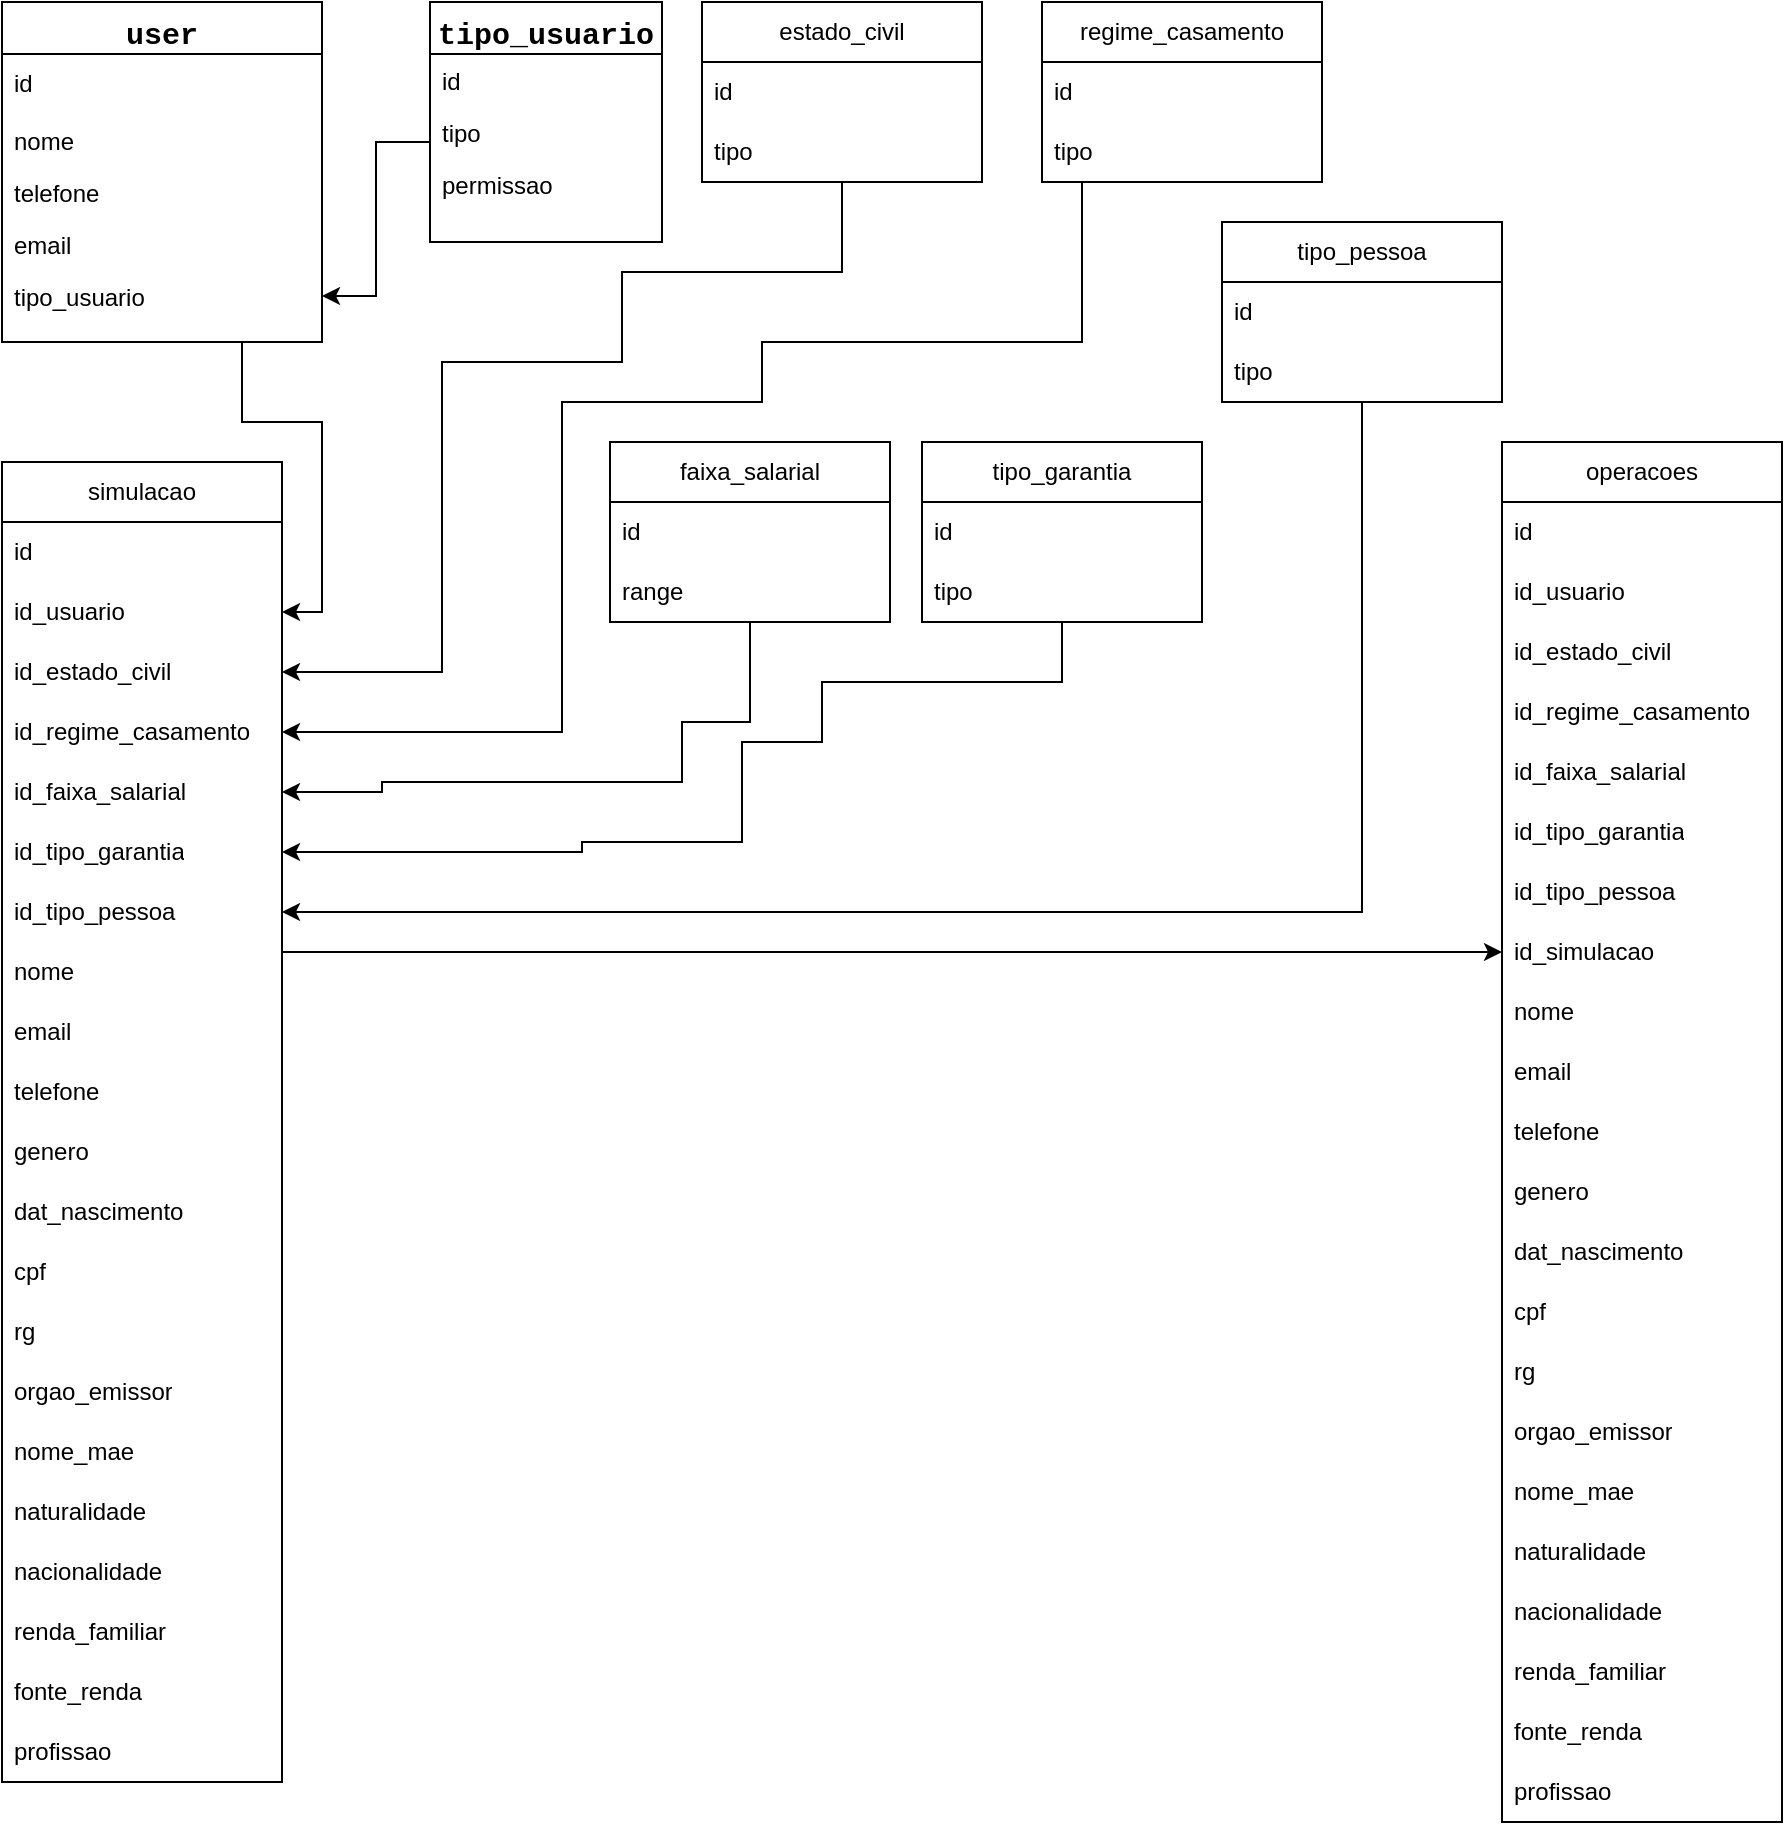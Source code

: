 <mxfile version="21.0.6" type="github">
  <diagram id="C5RBs43oDa-KdzZeNtuy" name="Page-1">
    <mxGraphModel dx="1434" dy="706" grid="1" gridSize="10" guides="1" tooltips="1" connect="1" arrows="1" fold="1" page="1" pageScale="1" pageWidth="827" pageHeight="1169" math="0" shadow="0">
      <root>
        <mxCell id="WIyWlLk6GJQsqaUBKTNV-0" />
        <mxCell id="WIyWlLk6GJQsqaUBKTNV-1" parent="WIyWlLk6GJQsqaUBKTNV-0" />
        <mxCell id="uP-eKDeiWgKVKOK1xwAD-64" value="" style="edgeStyle=orthogonalEdgeStyle;rounded=0;orthogonalLoop=1;jettySize=auto;html=1;" parent="WIyWlLk6GJQsqaUBKTNV-1" source="zkfFHV4jXpPFQw0GAbJ--0" target="uP-eKDeiWgKVKOK1xwAD-29" edge="1">
          <mxGeometry relative="1" as="geometry">
            <Array as="points">
              <mxPoint x="160" y="230" />
              <mxPoint x="200" y="230" />
              <mxPoint x="200" y="325" />
            </Array>
          </mxGeometry>
        </mxCell>
        <mxCell id="zkfFHV4jXpPFQw0GAbJ--0" value="user" style="swimlane;fontStyle=1;align=center;verticalAlign=top;childLayout=stackLayout;horizontal=1;startSize=26;horizontalStack=0;resizeParent=1;resizeLast=0;collapsible=1;marginBottom=0;rounded=0;shadow=0;strokeWidth=1;fontFamily=Courier New;fontSize=15;fillColor=default;gradientColor=none;swimlaneFillColor=default;" parent="WIyWlLk6GJQsqaUBKTNV-1" vertex="1">
          <mxGeometry x="40" y="20" width="160" height="170" as="geometry">
            <mxRectangle x="40" y="20" width="160" height="26" as="alternateBounds" />
          </mxGeometry>
        </mxCell>
        <mxCell id="uP-eKDeiWgKVKOK1xwAD-34" value="id" style="text;strokeColor=none;fillColor=none;align=left;verticalAlign=middle;spacingLeft=4;spacingRight=4;overflow=hidden;points=[[0,0.5],[1,0.5]];portConstraint=eastwest;rotatable=0;whiteSpace=wrap;html=1;" parent="zkfFHV4jXpPFQw0GAbJ--0" vertex="1">
          <mxGeometry y="26" width="160" height="30" as="geometry" />
        </mxCell>
        <mxCell id="zkfFHV4jXpPFQw0GAbJ--1" value="nome" style="text;align=left;verticalAlign=top;spacingLeft=4;spacingRight=4;overflow=hidden;rotatable=0;points=[[0,0.5],[1,0.5]];portConstraint=eastwest;" parent="zkfFHV4jXpPFQw0GAbJ--0" vertex="1">
          <mxGeometry y="56" width="160" height="26" as="geometry" />
        </mxCell>
        <mxCell id="zkfFHV4jXpPFQw0GAbJ--2" value="telefone" style="text;align=left;verticalAlign=top;spacingLeft=4;spacingRight=4;overflow=hidden;rotatable=0;points=[[0,0.5],[1,0.5]];portConstraint=eastwest;rounded=0;shadow=0;html=0;" parent="zkfFHV4jXpPFQw0GAbJ--0" vertex="1">
          <mxGeometry y="82" width="160" height="26" as="geometry" />
        </mxCell>
        <mxCell id="zkfFHV4jXpPFQw0GAbJ--3" value="email" style="text;align=left;verticalAlign=top;spacingLeft=4;spacingRight=4;overflow=hidden;rotatable=0;points=[[0,0.5],[1,0.5]];portConstraint=eastwest;rounded=0;shadow=0;html=0;" parent="zkfFHV4jXpPFQw0GAbJ--0" vertex="1">
          <mxGeometry y="108" width="160" height="26" as="geometry" />
        </mxCell>
        <mxCell id="uP-eKDeiWgKVKOK1xwAD-9" value="tipo_usuario" style="text;align=left;verticalAlign=top;spacingLeft=4;spacingRight=4;overflow=hidden;rotatable=0;points=[[0,0.5],[1,0.5]];portConstraint=eastwest;rounded=0;shadow=0;html=0;" parent="zkfFHV4jXpPFQw0GAbJ--0" vertex="1">
          <mxGeometry y="134" width="160" height="26" as="geometry" />
        </mxCell>
        <mxCell id="uP-eKDeiWgKVKOK1xwAD-15" style="edgeStyle=orthogonalEdgeStyle;rounded=0;orthogonalLoop=1;jettySize=auto;html=1;" parent="WIyWlLk6GJQsqaUBKTNV-1" source="uP-eKDeiWgKVKOK1xwAD-10" target="uP-eKDeiWgKVKOK1xwAD-9" edge="1">
          <mxGeometry relative="1" as="geometry">
            <Array as="points">
              <mxPoint x="227" y="90" />
              <mxPoint x="227" y="167" />
            </Array>
          </mxGeometry>
        </mxCell>
        <mxCell id="uP-eKDeiWgKVKOK1xwAD-10" value="tipo_usuario" style="swimlane;fontStyle=1;align=center;verticalAlign=top;childLayout=stackLayout;horizontal=1;startSize=26;horizontalStack=0;resizeParent=1;resizeLast=0;collapsible=1;marginBottom=0;rounded=0;shadow=0;strokeWidth=1;fontFamily=Courier New;fontSize=15;fillColor=default;gradientColor=none;swimlaneFillColor=default;" parent="WIyWlLk6GJQsqaUBKTNV-1" vertex="1">
          <mxGeometry x="254" y="20" width="116" height="120" as="geometry">
            <mxRectangle x="40" y="20" width="160" height="26" as="alternateBounds" />
          </mxGeometry>
        </mxCell>
        <mxCell id="uP-eKDeiWgKVKOK1xwAD-58" value="id" style="text;align=left;verticalAlign=top;spacingLeft=4;spacingRight=4;overflow=hidden;rotatable=0;points=[[0,0.5],[1,0.5]];portConstraint=eastwest;rounded=0;shadow=0;html=0;" parent="uP-eKDeiWgKVKOK1xwAD-10" vertex="1">
          <mxGeometry y="26" width="116" height="26" as="geometry" />
        </mxCell>
        <mxCell id="uP-eKDeiWgKVKOK1xwAD-11" value="tipo" style="text;align=left;verticalAlign=top;spacingLeft=4;spacingRight=4;overflow=hidden;rotatable=0;points=[[0,0.5],[1,0.5]];portConstraint=eastwest;" parent="uP-eKDeiWgKVKOK1xwAD-10" vertex="1">
          <mxGeometry y="52" width="116" height="26" as="geometry" />
        </mxCell>
        <mxCell id="uP-eKDeiWgKVKOK1xwAD-12" value="permissao" style="text;align=left;verticalAlign=top;spacingLeft=4;spacingRight=4;overflow=hidden;rotatable=0;points=[[0,0.5],[1,0.5]];portConstraint=eastwest;rounded=0;shadow=0;html=0;" parent="uP-eKDeiWgKVKOK1xwAD-10" vertex="1">
          <mxGeometry y="78" width="116" height="26" as="geometry" />
        </mxCell>
        <mxCell id="1di9UDSazy3CKyucHVxo-24" style="edgeStyle=orthogonalEdgeStyle;rounded=0;orthogonalLoop=1;jettySize=auto;html=1;" edge="1" parent="WIyWlLk6GJQsqaUBKTNV-1" source="uP-eKDeiWgKVKOK1xwAD-27" target="1di9UDSazy3CKyucHVxo-22">
          <mxGeometry relative="1" as="geometry">
            <Array as="points">
              <mxPoint x="330" y="495" />
              <mxPoint x="330" y="495" />
            </Array>
          </mxGeometry>
        </mxCell>
        <mxCell id="uP-eKDeiWgKVKOK1xwAD-27" value="simulacao" style="swimlane;fontStyle=0;childLayout=stackLayout;horizontal=1;startSize=30;horizontalStack=0;resizeParent=1;resizeParentMax=0;resizeLast=0;collapsible=1;marginBottom=0;whiteSpace=wrap;html=1;" parent="WIyWlLk6GJQsqaUBKTNV-1" vertex="1">
          <mxGeometry x="40" y="250" width="140" height="660" as="geometry" />
        </mxCell>
        <mxCell id="uP-eKDeiWgKVKOK1xwAD-28" value="id" style="text;strokeColor=none;fillColor=none;align=left;verticalAlign=middle;spacingLeft=4;spacingRight=4;overflow=hidden;points=[[0,0.5],[1,0.5]];portConstraint=eastwest;rotatable=0;whiteSpace=wrap;html=1;" parent="uP-eKDeiWgKVKOK1xwAD-27" vertex="1">
          <mxGeometry y="30" width="140" height="30" as="geometry" />
        </mxCell>
        <mxCell id="uP-eKDeiWgKVKOK1xwAD-29" value="id_usuario" style="text;strokeColor=none;fillColor=none;align=left;verticalAlign=middle;spacingLeft=4;spacingRight=4;overflow=hidden;points=[[0,0.5],[1,0.5]];portConstraint=eastwest;rotatable=0;whiteSpace=wrap;html=1;" parent="uP-eKDeiWgKVKOK1xwAD-27" vertex="1">
          <mxGeometry y="60" width="140" height="30" as="geometry" />
        </mxCell>
        <mxCell id="uP-eKDeiWgKVKOK1xwAD-39" value="id_estado_civil" style="text;strokeColor=none;fillColor=none;align=left;verticalAlign=middle;spacingLeft=4;spacingRight=4;overflow=hidden;points=[[0,0.5],[1,0.5]];portConstraint=eastwest;rotatable=0;whiteSpace=wrap;html=1;" parent="uP-eKDeiWgKVKOK1xwAD-27" vertex="1">
          <mxGeometry y="90" width="140" height="30" as="geometry" />
        </mxCell>
        <mxCell id="uP-eKDeiWgKVKOK1xwAD-30" value="id_regime_casamento" style="text;strokeColor=none;fillColor=none;align=left;verticalAlign=middle;spacingLeft=4;spacingRight=4;overflow=hidden;points=[[0,0.5],[1,0.5]];portConstraint=eastwest;rotatable=0;whiteSpace=wrap;html=1;" parent="uP-eKDeiWgKVKOK1xwAD-27" vertex="1">
          <mxGeometry y="120" width="140" height="30" as="geometry" />
        </mxCell>
        <mxCell id="uP-eKDeiWgKVKOK1xwAD-70" value="id_faixa_salarial" style="text;strokeColor=none;fillColor=none;align=left;verticalAlign=middle;spacingLeft=4;spacingRight=4;overflow=hidden;points=[[0,0.5],[1,0.5]];portConstraint=eastwest;rotatable=0;whiteSpace=wrap;html=1;" parent="uP-eKDeiWgKVKOK1xwAD-27" vertex="1">
          <mxGeometry y="150" width="140" height="30" as="geometry" />
        </mxCell>
        <mxCell id="uP-eKDeiWgKVKOK1xwAD-76" value="id_tipo_garantia" style="text;strokeColor=none;fillColor=none;align=left;verticalAlign=middle;spacingLeft=4;spacingRight=4;overflow=hidden;points=[[0,0.5],[1,0.5]];portConstraint=eastwest;rotatable=0;whiteSpace=wrap;html=1;" parent="uP-eKDeiWgKVKOK1xwAD-27" vertex="1">
          <mxGeometry y="180" width="140" height="30" as="geometry" />
        </mxCell>
        <mxCell id="uP-eKDeiWgKVKOK1xwAD-77" value="id_tipo_pessoa" style="text;strokeColor=none;fillColor=none;align=left;verticalAlign=middle;spacingLeft=4;spacingRight=4;overflow=hidden;points=[[0,0.5],[1,0.5]];portConstraint=eastwest;rotatable=0;whiteSpace=wrap;html=1;" parent="uP-eKDeiWgKVKOK1xwAD-27" vertex="1">
          <mxGeometry y="210" width="140" height="30" as="geometry" />
        </mxCell>
        <mxCell id="uP-eKDeiWgKVKOK1xwAD-47" value="nome" style="text;align=left;verticalAlign=middle;spacingLeft=4;spacingRight=4;overflow=hidden;points=[[0,0.5],[1,0.5]];portConstraint=eastwest;rotatable=0;whiteSpace=wrap;html=1;" parent="uP-eKDeiWgKVKOK1xwAD-27" vertex="1">
          <mxGeometry y="240" width="140" height="30" as="geometry" />
        </mxCell>
        <mxCell id="uP-eKDeiWgKVKOK1xwAD-48" value="email" style="text;align=left;verticalAlign=middle;spacingLeft=4;spacingRight=4;overflow=hidden;points=[[0,0.5],[1,0.5]];portConstraint=eastwest;rotatable=0;whiteSpace=wrap;html=1;" parent="uP-eKDeiWgKVKOK1xwAD-27" vertex="1">
          <mxGeometry y="270" width="140" height="30" as="geometry" />
        </mxCell>
        <mxCell id="uP-eKDeiWgKVKOK1xwAD-49" value="telefone" style="text;align=left;verticalAlign=middle;spacingLeft=4;spacingRight=4;overflow=hidden;points=[[0,0.5],[1,0.5]];portConstraint=eastwest;rotatable=0;whiteSpace=wrap;html=1;" parent="uP-eKDeiWgKVKOK1xwAD-27" vertex="1">
          <mxGeometry y="300" width="140" height="30" as="geometry" />
        </mxCell>
        <mxCell id="uP-eKDeiWgKVKOK1xwAD-40" value="genero" style="text;strokeColor=none;fillColor=none;align=left;verticalAlign=middle;spacingLeft=4;spacingRight=4;overflow=hidden;points=[[0,0.5],[1,0.5]];portConstraint=eastwest;rotatable=0;whiteSpace=wrap;html=1;" parent="uP-eKDeiWgKVKOK1xwAD-27" vertex="1">
          <mxGeometry y="330" width="140" height="30" as="geometry" />
        </mxCell>
        <mxCell id="uP-eKDeiWgKVKOK1xwAD-38" value="dat_nascimento" style="text;strokeColor=none;fillColor=none;align=left;verticalAlign=middle;spacingLeft=4;spacingRight=4;overflow=hidden;points=[[0,0.5],[1,0.5]];portConstraint=eastwest;rotatable=0;whiteSpace=wrap;html=1;" parent="uP-eKDeiWgKVKOK1xwAD-27" vertex="1">
          <mxGeometry y="360" width="140" height="30" as="geometry" />
        </mxCell>
        <mxCell id="uP-eKDeiWgKVKOK1xwAD-41" value="cpf" style="text;strokeColor=none;fillColor=none;align=left;verticalAlign=middle;spacingLeft=4;spacingRight=4;overflow=hidden;points=[[0,0.5],[1,0.5]];portConstraint=eastwest;rotatable=0;whiteSpace=wrap;html=1;" parent="uP-eKDeiWgKVKOK1xwAD-27" vertex="1">
          <mxGeometry y="390" width="140" height="30" as="geometry" />
        </mxCell>
        <mxCell id="uP-eKDeiWgKVKOK1xwAD-42" value="rg" style="text;align=left;verticalAlign=middle;spacingLeft=4;spacingRight=4;overflow=hidden;points=[[0,0.5],[1,0.5]];portConstraint=eastwest;rotatable=0;whiteSpace=wrap;html=1;" parent="uP-eKDeiWgKVKOK1xwAD-27" vertex="1">
          <mxGeometry y="420" width="140" height="30" as="geometry" />
        </mxCell>
        <mxCell id="uP-eKDeiWgKVKOK1xwAD-43" value="orgao_emissor" style="text;align=left;verticalAlign=middle;spacingLeft=4;spacingRight=4;overflow=hidden;points=[[0,0.5],[1,0.5]];portConstraint=eastwest;rotatable=0;whiteSpace=wrap;html=1;" parent="uP-eKDeiWgKVKOK1xwAD-27" vertex="1">
          <mxGeometry y="450" width="140" height="30" as="geometry" />
        </mxCell>
        <mxCell id="uP-eKDeiWgKVKOK1xwAD-44" value="nome_mae" style="text;align=left;verticalAlign=middle;spacingLeft=4;spacingRight=4;overflow=hidden;points=[[0,0.5],[1,0.5]];portConstraint=eastwest;rotatable=0;whiteSpace=wrap;html=1;" parent="uP-eKDeiWgKVKOK1xwAD-27" vertex="1">
          <mxGeometry y="480" width="140" height="30" as="geometry" />
        </mxCell>
        <mxCell id="uP-eKDeiWgKVKOK1xwAD-45" value="naturalidade" style="text;align=left;verticalAlign=middle;spacingLeft=4;spacingRight=4;overflow=hidden;points=[[0,0.5],[1,0.5]];portConstraint=eastwest;rotatable=0;whiteSpace=wrap;html=1;" parent="uP-eKDeiWgKVKOK1xwAD-27" vertex="1">
          <mxGeometry y="510" width="140" height="30" as="geometry" />
        </mxCell>
        <mxCell id="uP-eKDeiWgKVKOK1xwAD-46" value="nacionalidade" style="text;align=left;verticalAlign=middle;spacingLeft=4;spacingRight=4;overflow=hidden;points=[[0,0.5],[1,0.5]];portConstraint=eastwest;rotatable=0;whiteSpace=wrap;html=1;" parent="uP-eKDeiWgKVKOK1xwAD-27" vertex="1">
          <mxGeometry y="540" width="140" height="30" as="geometry" />
        </mxCell>
        <mxCell id="uP-eKDeiWgKVKOK1xwAD-50" value="renda_familiar" style="text;align=left;verticalAlign=middle;spacingLeft=4;spacingRight=4;overflow=hidden;points=[[0,0.5],[1,0.5]];portConstraint=eastwest;rotatable=0;whiteSpace=wrap;html=1;" parent="uP-eKDeiWgKVKOK1xwAD-27" vertex="1">
          <mxGeometry y="570" width="140" height="30" as="geometry" />
        </mxCell>
        <mxCell id="uP-eKDeiWgKVKOK1xwAD-51" value="fonte_renda" style="text;align=left;verticalAlign=middle;spacingLeft=4;spacingRight=4;overflow=hidden;points=[[0,0.5],[1,0.5]];portConstraint=eastwest;rotatable=0;whiteSpace=wrap;html=1;" parent="uP-eKDeiWgKVKOK1xwAD-27" vertex="1">
          <mxGeometry y="600" width="140" height="30" as="geometry" />
        </mxCell>
        <mxCell id="uP-eKDeiWgKVKOK1xwAD-52" value="profissao" style="text;align=left;verticalAlign=middle;spacingLeft=4;spacingRight=4;overflow=hidden;points=[[0,0.5],[1,0.5]];portConstraint=eastwest;rotatable=0;whiteSpace=wrap;html=1;" parent="uP-eKDeiWgKVKOK1xwAD-27" vertex="1">
          <mxGeometry y="630" width="140" height="30" as="geometry" />
        </mxCell>
        <mxCell id="uP-eKDeiWgKVKOK1xwAD-85" style="edgeStyle=orthogonalEdgeStyle;rounded=0;orthogonalLoop=1;jettySize=auto;html=1;" parent="WIyWlLk6GJQsqaUBKTNV-1" source="uP-eKDeiWgKVKOK1xwAD-53" target="uP-eKDeiWgKVKOK1xwAD-39" edge="1">
          <mxGeometry relative="1" as="geometry">
            <mxPoint x="260" y="360" as="targetPoint" />
            <Array as="points">
              <mxPoint x="460" y="155" />
              <mxPoint x="350" y="155" />
              <mxPoint x="350" y="200" />
              <mxPoint x="260" y="200" />
              <mxPoint x="260" y="355" />
            </Array>
          </mxGeometry>
        </mxCell>
        <mxCell id="uP-eKDeiWgKVKOK1xwAD-53" value="estado_civil" style="swimlane;fontStyle=0;childLayout=stackLayout;horizontal=1;startSize=30;horizontalStack=0;resizeParent=1;resizeParentMax=0;resizeLast=0;collapsible=1;marginBottom=0;whiteSpace=wrap;html=1;" parent="WIyWlLk6GJQsqaUBKTNV-1" vertex="1">
          <mxGeometry x="390" y="20" width="140" height="90" as="geometry" />
        </mxCell>
        <mxCell id="uP-eKDeiWgKVKOK1xwAD-54" value="id" style="text;strokeColor=none;fillColor=none;align=left;verticalAlign=middle;spacingLeft=4;spacingRight=4;overflow=hidden;points=[[0,0.5],[1,0.5]];portConstraint=eastwest;rotatable=0;whiteSpace=wrap;html=1;" parent="uP-eKDeiWgKVKOK1xwAD-53" vertex="1">
          <mxGeometry y="30" width="140" height="30" as="geometry" />
        </mxCell>
        <mxCell id="uP-eKDeiWgKVKOK1xwAD-57" value="tipo" style="text;strokeColor=none;fillColor=none;align=left;verticalAlign=middle;spacingLeft=4;spacingRight=4;overflow=hidden;points=[[0,0.5],[1,0.5]];portConstraint=eastwest;rotatable=0;whiteSpace=wrap;html=1;" parent="uP-eKDeiWgKVKOK1xwAD-53" vertex="1">
          <mxGeometry y="60" width="140" height="30" as="geometry" />
        </mxCell>
        <mxCell id="uP-eKDeiWgKVKOK1xwAD-87" style="edgeStyle=orthogonalEdgeStyle;rounded=0;orthogonalLoop=1;jettySize=auto;html=1;" parent="WIyWlLk6GJQsqaUBKTNV-1" source="uP-eKDeiWgKVKOK1xwAD-60" target="uP-eKDeiWgKVKOK1xwAD-70" edge="1">
          <mxGeometry relative="1" as="geometry">
            <mxPoint x="230" y="420" as="targetPoint" />
            <Array as="points">
              <mxPoint x="414" y="380" />
              <mxPoint x="380" y="380" />
              <mxPoint x="380" y="410" />
              <mxPoint x="230" y="410" />
              <mxPoint x="230" y="415" />
            </Array>
          </mxGeometry>
        </mxCell>
        <mxCell id="uP-eKDeiWgKVKOK1xwAD-60" value="faixa_salarial" style="swimlane;fontStyle=0;childLayout=stackLayout;horizontal=1;startSize=30;horizontalStack=0;resizeParent=1;resizeParentMax=0;resizeLast=0;collapsible=1;marginBottom=0;whiteSpace=wrap;html=1;" parent="WIyWlLk6GJQsqaUBKTNV-1" vertex="1">
          <mxGeometry x="344" y="240" width="140" height="90" as="geometry" />
        </mxCell>
        <mxCell id="uP-eKDeiWgKVKOK1xwAD-61" value="id" style="text;strokeColor=none;fillColor=none;align=left;verticalAlign=middle;spacingLeft=4;spacingRight=4;overflow=hidden;points=[[0,0.5],[1,0.5]];portConstraint=eastwest;rotatable=0;whiteSpace=wrap;html=1;" parent="uP-eKDeiWgKVKOK1xwAD-60" vertex="1">
          <mxGeometry y="30" width="140" height="30" as="geometry" />
        </mxCell>
        <mxCell id="uP-eKDeiWgKVKOK1xwAD-62" value="range" style="text;strokeColor=none;fillColor=none;align=left;verticalAlign=middle;spacingLeft=4;spacingRight=4;overflow=hidden;points=[[0,0.5],[1,0.5]];portConstraint=eastwest;rotatable=0;whiteSpace=wrap;html=1;" parent="uP-eKDeiWgKVKOK1xwAD-60" vertex="1">
          <mxGeometry y="60" width="140" height="30" as="geometry" />
        </mxCell>
        <mxCell id="uP-eKDeiWgKVKOK1xwAD-86" style="edgeStyle=orthogonalEdgeStyle;rounded=0;orthogonalLoop=1;jettySize=auto;html=1;" parent="WIyWlLk6GJQsqaUBKTNV-1" source="uP-eKDeiWgKVKOK1xwAD-67" target="uP-eKDeiWgKVKOK1xwAD-30" edge="1">
          <mxGeometry relative="1" as="geometry">
            <mxPoint x="310" y="380" as="targetPoint" />
            <Array as="points">
              <mxPoint x="580" y="190" />
              <mxPoint x="420" y="190" />
              <mxPoint x="420" y="220" />
              <mxPoint x="320" y="220" />
              <mxPoint x="320" y="385" />
            </Array>
          </mxGeometry>
        </mxCell>
        <mxCell id="uP-eKDeiWgKVKOK1xwAD-67" value="regime_casamento" style="swimlane;fontStyle=0;childLayout=stackLayout;horizontal=1;startSize=30;horizontalStack=0;resizeParent=1;resizeParentMax=0;resizeLast=0;collapsible=1;marginBottom=0;whiteSpace=wrap;html=1;" parent="WIyWlLk6GJQsqaUBKTNV-1" vertex="1">
          <mxGeometry x="560" y="20" width="140" height="90" as="geometry" />
        </mxCell>
        <mxCell id="uP-eKDeiWgKVKOK1xwAD-68" value="id" style="text;strokeColor=none;fillColor=none;align=left;verticalAlign=middle;spacingLeft=4;spacingRight=4;overflow=hidden;points=[[0,0.5],[1,0.5]];portConstraint=eastwest;rotatable=0;whiteSpace=wrap;html=1;" parent="uP-eKDeiWgKVKOK1xwAD-67" vertex="1">
          <mxGeometry y="30" width="140" height="30" as="geometry" />
        </mxCell>
        <mxCell id="uP-eKDeiWgKVKOK1xwAD-69" value="tipo" style="text;strokeColor=none;fillColor=none;align=left;verticalAlign=middle;spacingLeft=4;spacingRight=4;overflow=hidden;points=[[0,0.5],[1,0.5]];portConstraint=eastwest;rotatable=0;whiteSpace=wrap;html=1;" parent="uP-eKDeiWgKVKOK1xwAD-67" vertex="1">
          <mxGeometry y="60" width="140" height="30" as="geometry" />
        </mxCell>
        <mxCell id="uP-eKDeiWgKVKOK1xwAD-88" style="edgeStyle=orthogonalEdgeStyle;rounded=0;orthogonalLoop=1;jettySize=auto;html=1;" parent="WIyWlLk6GJQsqaUBKTNV-1" source="uP-eKDeiWgKVKOK1xwAD-72" target="uP-eKDeiWgKVKOK1xwAD-76" edge="1">
          <mxGeometry relative="1" as="geometry">
            <mxPoint x="330" y="460" as="targetPoint" />
            <Array as="points">
              <mxPoint x="570" y="360" />
              <mxPoint x="450" y="360" />
              <mxPoint x="450" y="390" />
              <mxPoint x="410" y="390" />
              <mxPoint x="410" y="440" />
              <mxPoint x="330" y="440" />
              <mxPoint x="330" y="445" />
            </Array>
          </mxGeometry>
        </mxCell>
        <mxCell id="uP-eKDeiWgKVKOK1xwAD-72" value="tipo_garantia" style="swimlane;fontStyle=0;childLayout=stackLayout;horizontal=1;startSize=30;horizontalStack=0;resizeParent=1;resizeParentMax=0;resizeLast=0;collapsible=1;marginBottom=0;whiteSpace=wrap;html=1;" parent="WIyWlLk6GJQsqaUBKTNV-1" vertex="1">
          <mxGeometry x="500" y="240" width="140" height="90" as="geometry" />
        </mxCell>
        <mxCell id="uP-eKDeiWgKVKOK1xwAD-73" value="id" style="text;strokeColor=none;fillColor=none;align=left;verticalAlign=middle;spacingLeft=4;spacingRight=4;overflow=hidden;points=[[0,0.5],[1,0.5]];portConstraint=eastwest;rotatable=0;whiteSpace=wrap;html=1;" parent="uP-eKDeiWgKVKOK1xwAD-72" vertex="1">
          <mxGeometry y="30" width="140" height="30" as="geometry" />
        </mxCell>
        <mxCell id="uP-eKDeiWgKVKOK1xwAD-74" value="tipo" style="text;strokeColor=none;fillColor=none;align=left;verticalAlign=middle;spacingLeft=4;spacingRight=4;overflow=hidden;points=[[0,0.5],[1,0.5]];portConstraint=eastwest;rotatable=0;whiteSpace=wrap;html=1;" parent="uP-eKDeiWgKVKOK1xwAD-72" vertex="1">
          <mxGeometry y="60" width="140" height="30" as="geometry" />
        </mxCell>
        <mxCell id="uP-eKDeiWgKVKOK1xwAD-89" style="edgeStyle=orthogonalEdgeStyle;rounded=0;orthogonalLoop=1;jettySize=auto;html=1;" parent="WIyWlLk6GJQsqaUBKTNV-1" source="uP-eKDeiWgKVKOK1xwAD-79" target="uP-eKDeiWgKVKOK1xwAD-77" edge="1">
          <mxGeometry relative="1" as="geometry">
            <mxPoint x="650" y="470" as="targetPoint" />
            <Array as="points">
              <mxPoint x="720" y="475" />
            </Array>
          </mxGeometry>
        </mxCell>
        <mxCell id="uP-eKDeiWgKVKOK1xwAD-79" value="tipo_pessoa" style="swimlane;fontStyle=0;childLayout=stackLayout;horizontal=1;startSize=30;horizontalStack=0;resizeParent=1;resizeParentMax=0;resizeLast=0;collapsible=1;marginBottom=0;whiteSpace=wrap;html=1;" parent="WIyWlLk6GJQsqaUBKTNV-1" vertex="1">
          <mxGeometry x="650" y="130" width="140" height="90" as="geometry" />
        </mxCell>
        <mxCell id="uP-eKDeiWgKVKOK1xwAD-80" value="id" style="text;strokeColor=none;fillColor=none;align=left;verticalAlign=middle;spacingLeft=4;spacingRight=4;overflow=hidden;points=[[0,0.5],[1,0.5]];portConstraint=eastwest;rotatable=0;whiteSpace=wrap;html=1;" parent="uP-eKDeiWgKVKOK1xwAD-79" vertex="1">
          <mxGeometry y="30" width="140" height="30" as="geometry" />
        </mxCell>
        <mxCell id="uP-eKDeiWgKVKOK1xwAD-82" value="tipo" style="text;strokeColor=none;fillColor=none;align=left;verticalAlign=middle;spacingLeft=4;spacingRight=4;overflow=hidden;points=[[0,0.5],[1,0.5]];portConstraint=eastwest;rotatable=0;whiteSpace=wrap;html=1;" parent="uP-eKDeiWgKVKOK1xwAD-79" vertex="1">
          <mxGeometry y="60" width="140" height="30" as="geometry" />
        </mxCell>
        <mxCell id="1di9UDSazy3CKyucHVxo-0" value="operacoes" style="swimlane;fontStyle=0;childLayout=stackLayout;horizontal=1;startSize=30;horizontalStack=0;resizeParent=1;resizeParentMax=0;resizeLast=0;collapsible=1;marginBottom=0;whiteSpace=wrap;html=1;" vertex="1" parent="WIyWlLk6GJQsqaUBKTNV-1">
          <mxGeometry x="790" y="240" width="140" height="690" as="geometry" />
        </mxCell>
        <mxCell id="1di9UDSazy3CKyucHVxo-1" value="id" style="text;strokeColor=none;fillColor=none;align=left;verticalAlign=middle;spacingLeft=4;spacingRight=4;overflow=hidden;points=[[0,0.5],[1,0.5]];portConstraint=eastwest;rotatable=0;whiteSpace=wrap;html=1;" vertex="1" parent="1di9UDSazy3CKyucHVxo-0">
          <mxGeometry y="30" width="140" height="30" as="geometry" />
        </mxCell>
        <mxCell id="1di9UDSazy3CKyucHVxo-2" value="id_usuario" style="text;strokeColor=none;fillColor=none;align=left;verticalAlign=middle;spacingLeft=4;spacingRight=4;overflow=hidden;points=[[0,0.5],[1,0.5]];portConstraint=eastwest;rotatable=0;whiteSpace=wrap;html=1;" vertex="1" parent="1di9UDSazy3CKyucHVxo-0">
          <mxGeometry y="60" width="140" height="30" as="geometry" />
        </mxCell>
        <mxCell id="1di9UDSazy3CKyucHVxo-3" value="id_estado_civil" style="text;strokeColor=none;fillColor=none;align=left;verticalAlign=middle;spacingLeft=4;spacingRight=4;overflow=hidden;points=[[0,0.5],[1,0.5]];portConstraint=eastwest;rotatable=0;whiteSpace=wrap;html=1;" vertex="1" parent="1di9UDSazy3CKyucHVxo-0">
          <mxGeometry y="90" width="140" height="30" as="geometry" />
        </mxCell>
        <mxCell id="1di9UDSazy3CKyucHVxo-4" value="id_regime_casamento" style="text;strokeColor=none;fillColor=none;align=left;verticalAlign=middle;spacingLeft=4;spacingRight=4;overflow=hidden;points=[[0,0.5],[1,0.5]];portConstraint=eastwest;rotatable=0;whiteSpace=wrap;html=1;" vertex="1" parent="1di9UDSazy3CKyucHVxo-0">
          <mxGeometry y="120" width="140" height="30" as="geometry" />
        </mxCell>
        <mxCell id="1di9UDSazy3CKyucHVxo-5" value="id_faixa_salarial" style="text;strokeColor=none;fillColor=none;align=left;verticalAlign=middle;spacingLeft=4;spacingRight=4;overflow=hidden;points=[[0,0.5],[1,0.5]];portConstraint=eastwest;rotatable=0;whiteSpace=wrap;html=1;" vertex="1" parent="1di9UDSazy3CKyucHVxo-0">
          <mxGeometry y="150" width="140" height="30" as="geometry" />
        </mxCell>
        <mxCell id="1di9UDSazy3CKyucHVxo-6" value="id_tipo_garantia" style="text;strokeColor=none;fillColor=none;align=left;verticalAlign=middle;spacingLeft=4;spacingRight=4;overflow=hidden;points=[[0,0.5],[1,0.5]];portConstraint=eastwest;rotatable=0;whiteSpace=wrap;html=1;" vertex="1" parent="1di9UDSazy3CKyucHVxo-0">
          <mxGeometry y="180" width="140" height="30" as="geometry" />
        </mxCell>
        <mxCell id="1di9UDSazy3CKyucHVxo-7" value="id_tipo_pessoa" style="text;strokeColor=none;fillColor=none;align=left;verticalAlign=middle;spacingLeft=4;spacingRight=4;overflow=hidden;points=[[0,0.5],[1,0.5]];portConstraint=eastwest;rotatable=0;whiteSpace=wrap;html=1;" vertex="1" parent="1di9UDSazy3CKyucHVxo-0">
          <mxGeometry y="210" width="140" height="30" as="geometry" />
        </mxCell>
        <mxCell id="1di9UDSazy3CKyucHVxo-22" value="id_simulacao" style="text;align=left;verticalAlign=middle;spacingLeft=4;spacingRight=4;overflow=hidden;points=[[0,0.5],[1,0.5]];portConstraint=eastwest;rotatable=0;whiteSpace=wrap;html=1;" vertex="1" parent="1di9UDSazy3CKyucHVxo-0">
          <mxGeometry y="240" width="140" height="30" as="geometry" />
        </mxCell>
        <mxCell id="1di9UDSazy3CKyucHVxo-8" value="nome" style="text;align=left;verticalAlign=middle;spacingLeft=4;spacingRight=4;overflow=hidden;points=[[0,0.5],[1,0.5]];portConstraint=eastwest;rotatable=0;whiteSpace=wrap;html=1;" vertex="1" parent="1di9UDSazy3CKyucHVxo-0">
          <mxGeometry y="270" width="140" height="30" as="geometry" />
        </mxCell>
        <mxCell id="1di9UDSazy3CKyucHVxo-9" value="email" style="text;align=left;verticalAlign=middle;spacingLeft=4;spacingRight=4;overflow=hidden;points=[[0,0.5],[1,0.5]];portConstraint=eastwest;rotatable=0;whiteSpace=wrap;html=1;" vertex="1" parent="1di9UDSazy3CKyucHVxo-0">
          <mxGeometry y="300" width="140" height="30" as="geometry" />
        </mxCell>
        <mxCell id="1di9UDSazy3CKyucHVxo-10" value="telefone" style="text;align=left;verticalAlign=middle;spacingLeft=4;spacingRight=4;overflow=hidden;points=[[0,0.5],[1,0.5]];portConstraint=eastwest;rotatable=0;whiteSpace=wrap;html=1;" vertex="1" parent="1di9UDSazy3CKyucHVxo-0">
          <mxGeometry y="330" width="140" height="30" as="geometry" />
        </mxCell>
        <mxCell id="1di9UDSazy3CKyucHVxo-11" value="genero" style="text;strokeColor=none;fillColor=none;align=left;verticalAlign=middle;spacingLeft=4;spacingRight=4;overflow=hidden;points=[[0,0.5],[1,0.5]];portConstraint=eastwest;rotatable=0;whiteSpace=wrap;html=1;" vertex="1" parent="1di9UDSazy3CKyucHVxo-0">
          <mxGeometry y="360" width="140" height="30" as="geometry" />
        </mxCell>
        <mxCell id="1di9UDSazy3CKyucHVxo-12" value="dat_nascimento" style="text;strokeColor=none;fillColor=none;align=left;verticalAlign=middle;spacingLeft=4;spacingRight=4;overflow=hidden;points=[[0,0.5],[1,0.5]];portConstraint=eastwest;rotatable=0;whiteSpace=wrap;html=1;" vertex="1" parent="1di9UDSazy3CKyucHVxo-0">
          <mxGeometry y="390" width="140" height="30" as="geometry" />
        </mxCell>
        <mxCell id="1di9UDSazy3CKyucHVxo-13" value="cpf" style="text;strokeColor=none;fillColor=none;align=left;verticalAlign=middle;spacingLeft=4;spacingRight=4;overflow=hidden;points=[[0,0.5],[1,0.5]];portConstraint=eastwest;rotatable=0;whiteSpace=wrap;html=1;" vertex="1" parent="1di9UDSazy3CKyucHVxo-0">
          <mxGeometry y="420" width="140" height="30" as="geometry" />
        </mxCell>
        <mxCell id="1di9UDSazy3CKyucHVxo-14" value="rg" style="text;align=left;verticalAlign=middle;spacingLeft=4;spacingRight=4;overflow=hidden;points=[[0,0.5],[1,0.5]];portConstraint=eastwest;rotatable=0;whiteSpace=wrap;html=1;" vertex="1" parent="1di9UDSazy3CKyucHVxo-0">
          <mxGeometry y="450" width="140" height="30" as="geometry" />
        </mxCell>
        <mxCell id="1di9UDSazy3CKyucHVxo-15" value="orgao_emissor" style="text;align=left;verticalAlign=middle;spacingLeft=4;spacingRight=4;overflow=hidden;points=[[0,0.5],[1,0.5]];portConstraint=eastwest;rotatable=0;whiteSpace=wrap;html=1;" vertex="1" parent="1di9UDSazy3CKyucHVxo-0">
          <mxGeometry y="480" width="140" height="30" as="geometry" />
        </mxCell>
        <mxCell id="1di9UDSazy3CKyucHVxo-16" value="nome_mae" style="text;align=left;verticalAlign=middle;spacingLeft=4;spacingRight=4;overflow=hidden;points=[[0,0.5],[1,0.5]];portConstraint=eastwest;rotatable=0;whiteSpace=wrap;html=1;" vertex="1" parent="1di9UDSazy3CKyucHVxo-0">
          <mxGeometry y="510" width="140" height="30" as="geometry" />
        </mxCell>
        <mxCell id="1di9UDSazy3CKyucHVxo-17" value="naturalidade" style="text;align=left;verticalAlign=middle;spacingLeft=4;spacingRight=4;overflow=hidden;points=[[0,0.5],[1,0.5]];portConstraint=eastwest;rotatable=0;whiteSpace=wrap;html=1;" vertex="1" parent="1di9UDSazy3CKyucHVxo-0">
          <mxGeometry y="540" width="140" height="30" as="geometry" />
        </mxCell>
        <mxCell id="1di9UDSazy3CKyucHVxo-18" value="nacionalidade" style="text;align=left;verticalAlign=middle;spacingLeft=4;spacingRight=4;overflow=hidden;points=[[0,0.5],[1,0.5]];portConstraint=eastwest;rotatable=0;whiteSpace=wrap;html=1;" vertex="1" parent="1di9UDSazy3CKyucHVxo-0">
          <mxGeometry y="570" width="140" height="30" as="geometry" />
        </mxCell>
        <mxCell id="1di9UDSazy3CKyucHVxo-19" value="renda_familiar" style="text;align=left;verticalAlign=middle;spacingLeft=4;spacingRight=4;overflow=hidden;points=[[0,0.5],[1,0.5]];portConstraint=eastwest;rotatable=0;whiteSpace=wrap;html=1;" vertex="1" parent="1di9UDSazy3CKyucHVxo-0">
          <mxGeometry y="600" width="140" height="30" as="geometry" />
        </mxCell>
        <mxCell id="1di9UDSazy3CKyucHVxo-20" value="fonte_renda" style="text;align=left;verticalAlign=middle;spacingLeft=4;spacingRight=4;overflow=hidden;points=[[0,0.5],[1,0.5]];portConstraint=eastwest;rotatable=0;whiteSpace=wrap;html=1;" vertex="1" parent="1di9UDSazy3CKyucHVxo-0">
          <mxGeometry y="630" width="140" height="30" as="geometry" />
        </mxCell>
        <mxCell id="1di9UDSazy3CKyucHVxo-21" value="profissao" style="text;align=left;verticalAlign=middle;spacingLeft=4;spacingRight=4;overflow=hidden;points=[[0,0.5],[1,0.5]];portConstraint=eastwest;rotatable=0;whiteSpace=wrap;html=1;" vertex="1" parent="1di9UDSazy3CKyucHVxo-0">
          <mxGeometry y="660" width="140" height="30" as="geometry" />
        </mxCell>
      </root>
    </mxGraphModel>
  </diagram>
</mxfile>
